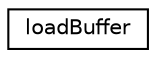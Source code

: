 digraph "Graphical Class Hierarchy"
{
  edge [fontname="Helvetica",fontsize="10",labelfontname="Helvetica",labelfontsize="10"];
  node [fontname="Helvetica",fontsize="10",shape=record];
  rankdir="LR";
  Node0 [label="loadBuffer",height=0.2,width=0.4,color="black", fillcolor="white", style="filled",URL="$classloadBuffer.html"];
}
